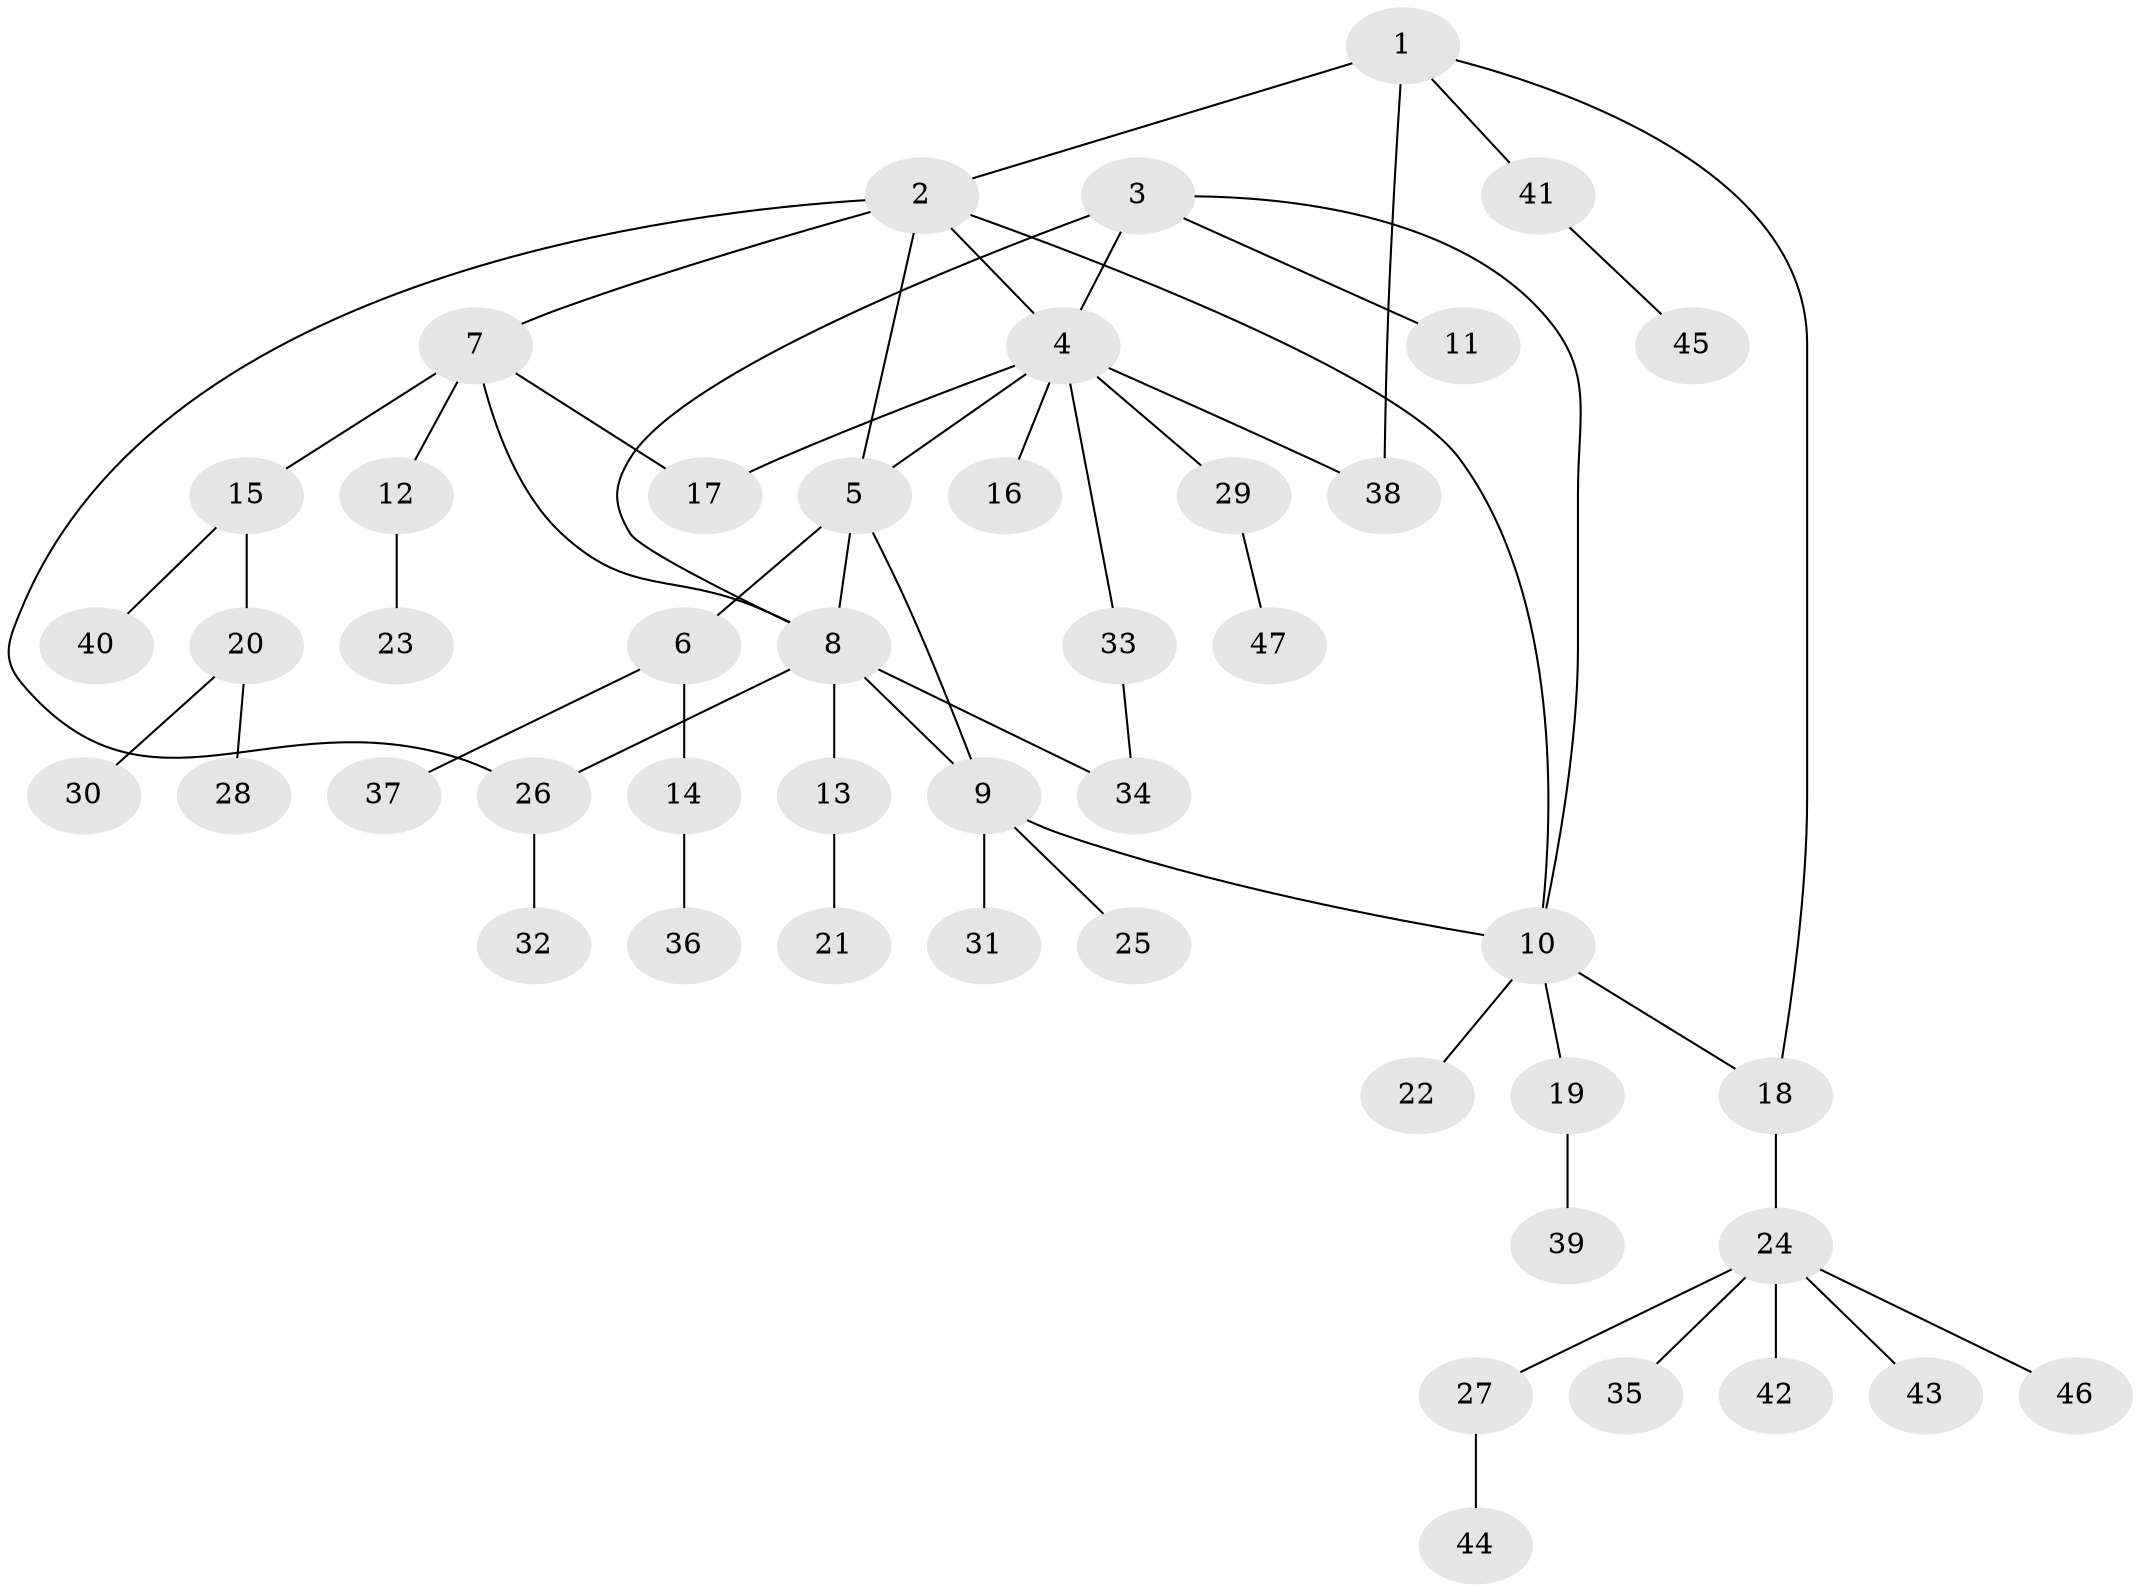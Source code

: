 // coarse degree distribution, {8: 0.05263157894736842, 4: 0.10526315789473684, 1: 0.5789473684210527, 5: 0.15789473684210525, 2: 0.10526315789473684}
// Generated by graph-tools (version 1.1) at 2025/37/03/04/25 23:37:46]
// undirected, 47 vertices, 57 edges
graph export_dot {
  node [color=gray90,style=filled];
  1;
  2;
  3;
  4;
  5;
  6;
  7;
  8;
  9;
  10;
  11;
  12;
  13;
  14;
  15;
  16;
  17;
  18;
  19;
  20;
  21;
  22;
  23;
  24;
  25;
  26;
  27;
  28;
  29;
  30;
  31;
  32;
  33;
  34;
  35;
  36;
  37;
  38;
  39;
  40;
  41;
  42;
  43;
  44;
  45;
  46;
  47;
  1 -- 2;
  1 -- 18;
  1 -- 38;
  1 -- 41;
  2 -- 4;
  2 -- 5;
  2 -- 7;
  2 -- 10;
  2 -- 26;
  3 -- 4;
  3 -- 8;
  3 -- 10;
  3 -- 11;
  4 -- 5;
  4 -- 16;
  4 -- 17;
  4 -- 29;
  4 -- 33;
  4 -- 38;
  5 -- 6;
  5 -- 8;
  5 -- 9;
  6 -- 14;
  6 -- 37;
  7 -- 8;
  7 -- 12;
  7 -- 15;
  7 -- 17;
  8 -- 9;
  8 -- 13;
  8 -- 26;
  8 -- 34;
  9 -- 10;
  9 -- 25;
  9 -- 31;
  10 -- 18;
  10 -- 19;
  10 -- 22;
  12 -- 23;
  13 -- 21;
  14 -- 36;
  15 -- 20;
  15 -- 40;
  18 -- 24;
  19 -- 39;
  20 -- 28;
  20 -- 30;
  24 -- 27;
  24 -- 35;
  24 -- 42;
  24 -- 43;
  24 -- 46;
  26 -- 32;
  27 -- 44;
  29 -- 47;
  33 -- 34;
  41 -- 45;
}
